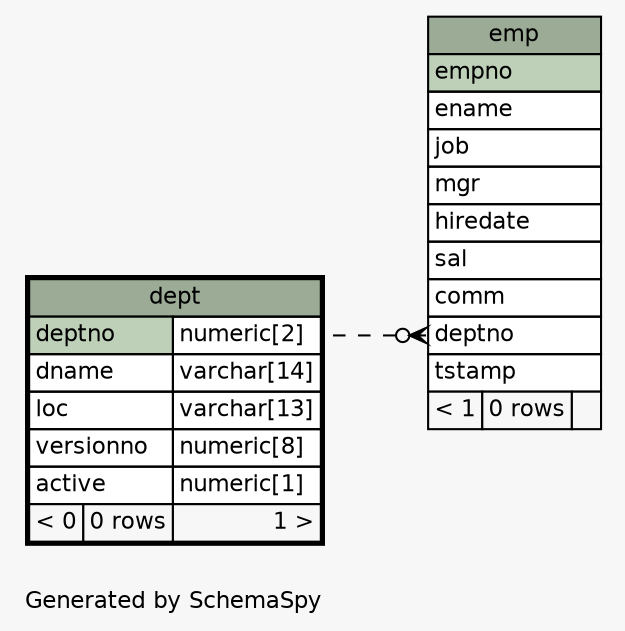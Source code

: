 // dot 2.26.3 on Linux 3.2.0-4-amd64
// SchemaSpy rev 590
digraph "impliedTwoDegreesRelationshipsDiagram" {
  graph [
    rankdir="RL"
    bgcolor="#f7f7f7"
    label="\nGenerated by SchemaSpy"
    labeljust="l"
    nodesep="0.18"
    ranksep="0.46"
    fontname="Helvetica"
    fontsize="11"
  ];
  node [
    fontname="Helvetica"
    fontsize="11"
    shape="plaintext"
  ];
  edge [
    arrowsize="0.8"
  ];
  "emp":"deptno":w -> "dept":"deptno.type":e [arrowhead=none dir=back arrowtail=crowodot style=dashed];
  "dept" [
    label=<
    <TABLE BORDER="2" CELLBORDER="1" CELLSPACING="0" BGCOLOR="#ffffff">
      <TR><TD COLSPAN="3" BGCOLOR="#9bab96" ALIGN="CENTER">dept</TD></TR>
      <TR><TD PORT="deptno" COLSPAN="2" BGCOLOR="#bed1b8" ALIGN="LEFT">deptno</TD><TD PORT="deptno.type" ALIGN="LEFT">numeric[2]</TD></TR>
      <TR><TD PORT="dname" COLSPAN="2" ALIGN="LEFT">dname</TD><TD PORT="dname.type" ALIGN="LEFT">varchar[14]</TD></TR>
      <TR><TD PORT="loc" COLSPAN="2" ALIGN="LEFT">loc</TD><TD PORT="loc.type" ALIGN="LEFT">varchar[13]</TD></TR>
      <TR><TD PORT="versionno" COLSPAN="2" ALIGN="LEFT">versionno</TD><TD PORT="versionno.type" ALIGN="LEFT">numeric[8]</TD></TR>
      <TR><TD PORT="active" COLSPAN="2" ALIGN="LEFT">active</TD><TD PORT="active.type" ALIGN="LEFT">numeric[1]</TD></TR>
      <TR><TD ALIGN="LEFT" BGCOLOR="#f7f7f7">&lt; 0</TD><TD ALIGN="RIGHT" BGCOLOR="#f7f7f7">0 rows</TD><TD ALIGN="RIGHT" BGCOLOR="#f7f7f7">1 &gt;</TD></TR>
    </TABLE>>
    URL="dept.html"
    tooltip="dept"
  ];
  "emp" [
    label=<
    <TABLE BORDER="0" CELLBORDER="1" CELLSPACING="0" BGCOLOR="#ffffff">
      <TR><TD COLSPAN="3" BGCOLOR="#9bab96" ALIGN="CENTER">emp</TD></TR>
      <TR><TD PORT="empno" COLSPAN="3" BGCOLOR="#bed1b8" ALIGN="LEFT">empno</TD></TR>
      <TR><TD PORT="ename" COLSPAN="3" ALIGN="LEFT">ename</TD></TR>
      <TR><TD PORT="job" COLSPAN="3" ALIGN="LEFT">job</TD></TR>
      <TR><TD PORT="mgr" COLSPAN="3" ALIGN="LEFT">mgr</TD></TR>
      <TR><TD PORT="hiredate" COLSPAN="3" ALIGN="LEFT">hiredate</TD></TR>
      <TR><TD PORT="sal" COLSPAN="3" ALIGN="LEFT">sal</TD></TR>
      <TR><TD PORT="comm" COLSPAN="3" ALIGN="LEFT">comm</TD></TR>
      <TR><TD PORT="deptno" COLSPAN="3" ALIGN="LEFT">deptno</TD></TR>
      <TR><TD PORT="tstamp" COLSPAN="3" ALIGN="LEFT">tstamp</TD></TR>
      <TR><TD ALIGN="LEFT" BGCOLOR="#f7f7f7">&lt; 1</TD><TD ALIGN="RIGHT" BGCOLOR="#f7f7f7">0 rows</TD><TD ALIGN="RIGHT" BGCOLOR="#f7f7f7">  </TD></TR>
    </TABLE>>
    URL="emp.html"
    tooltip="emp"
  ];
}

